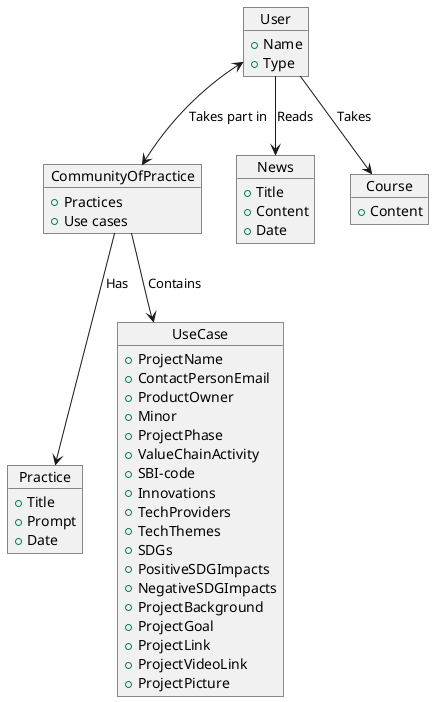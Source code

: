 @startuml "WINsight app"

object User {
    + Name
    + Type
}

object CommunityOfPractice {
    + Practices
    + Use cases
}

object Practice {
    + Title
    + Prompt
    + Date
}

object UseCase {
    + ProjectName
    + ContactPersonEmail
    + ProductOwner
    + Minor
    + ProjectPhase
    + ValueChainActivity
    + SBI-code
    + Innovations
    + TechProviders
    + TechThemes
    + SDGs
    + PositiveSDGImpacts
    + NegativeSDGImpacts
    + ProjectBackground
    + ProjectGoal
    + ProjectLink
    + ProjectVideoLink
    + ProjectPicture
}

object News {
    + Title
    + Content
    + Date
}

object Course {
    + Content
}

CommunityOfPractice --> UseCase : Contains
CommunityOfPractice --> Practice : Has

User <--> CommunityOfPractice : Takes part in

User --> News : Reads

User --> Course : Takes

@enduml
